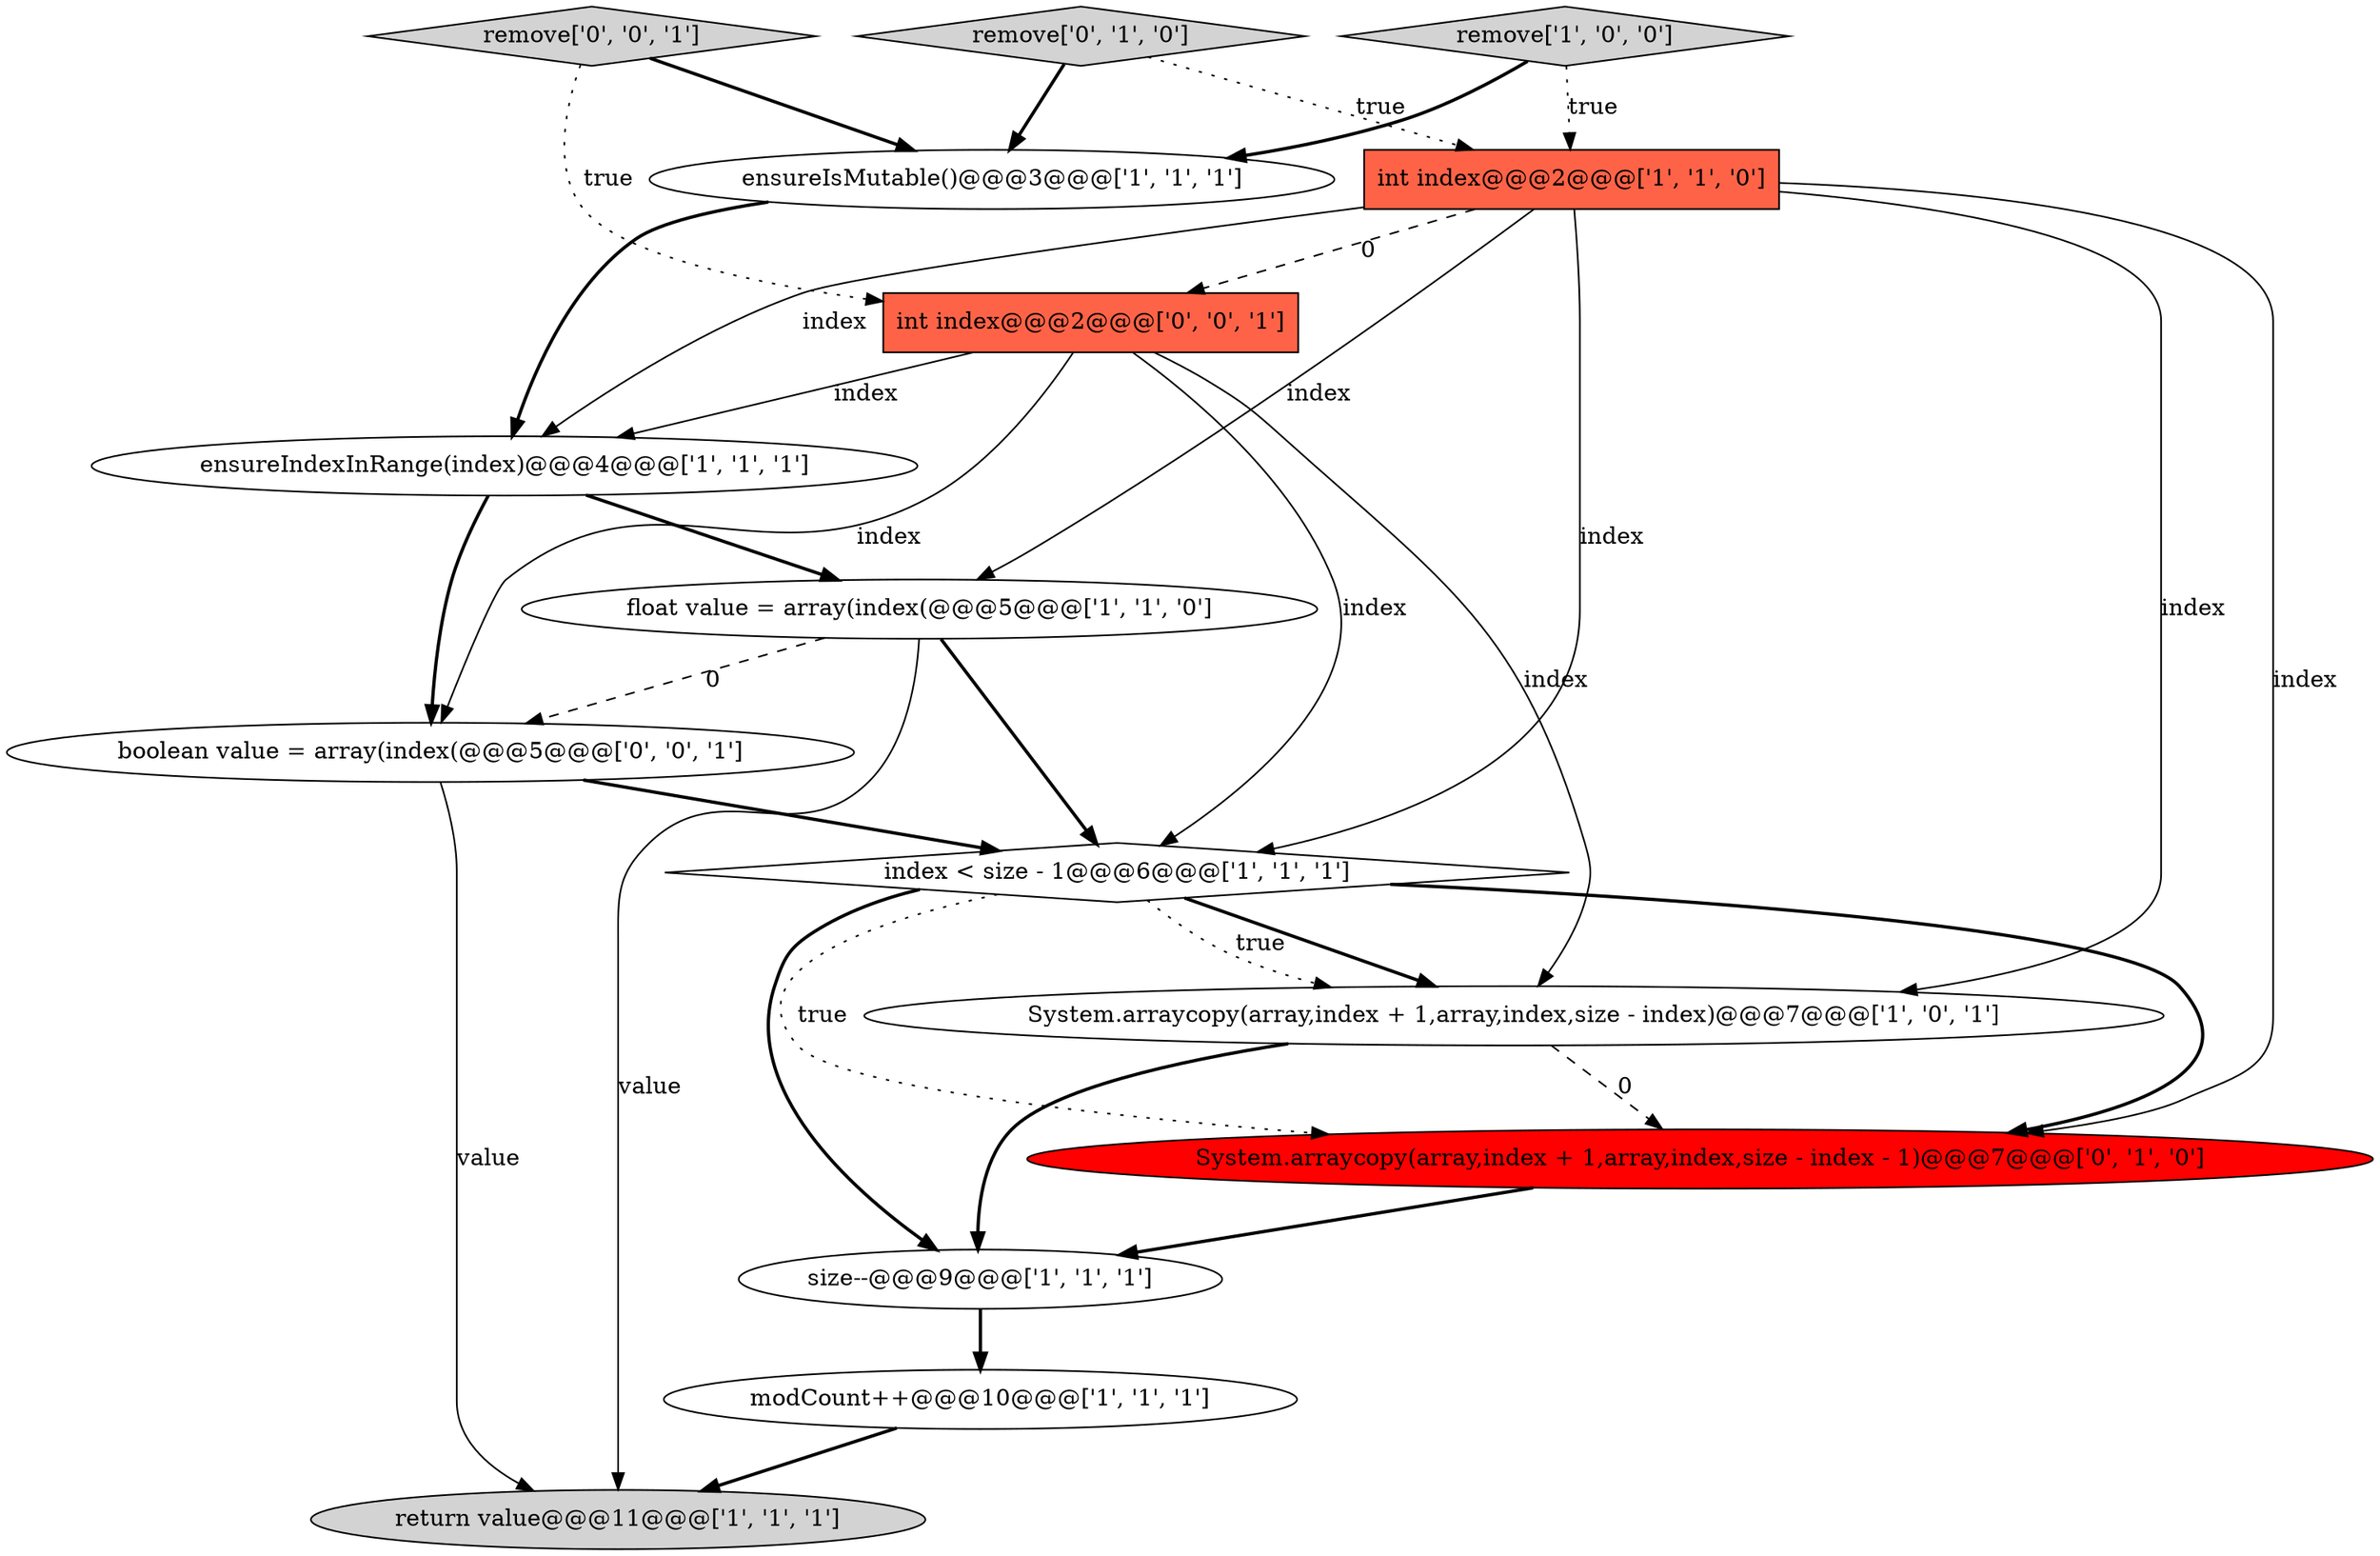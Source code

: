 digraph {
14 [style = filled, label = "int index@@@2@@@['0', '0', '1']", fillcolor = tomato, shape = box image = "AAA0AAABBB3BBB"];
3 [style = filled, label = "System.arraycopy(array,index + 1,array,index,size - index)@@@7@@@['1', '0', '1']", fillcolor = white, shape = ellipse image = "AAA0AAABBB1BBB"];
1 [style = filled, label = "index < size - 1@@@6@@@['1', '1', '1']", fillcolor = white, shape = diamond image = "AAA0AAABBB1BBB"];
0 [style = filled, label = "remove['1', '0', '0']", fillcolor = lightgray, shape = diamond image = "AAA0AAABBB1BBB"];
2 [style = filled, label = "return value@@@11@@@['1', '1', '1']", fillcolor = lightgray, shape = ellipse image = "AAA0AAABBB1BBB"];
4 [style = filled, label = "modCount++@@@10@@@['1', '1', '1']", fillcolor = white, shape = ellipse image = "AAA0AAABBB1BBB"];
6 [style = filled, label = "int index@@@2@@@['1', '1', '0']", fillcolor = tomato, shape = box image = "AAA0AAABBB1BBB"];
9 [style = filled, label = "ensureIsMutable()@@@3@@@['1', '1', '1']", fillcolor = white, shape = ellipse image = "AAA0AAABBB1BBB"];
8 [style = filled, label = "size--@@@9@@@['1', '1', '1']", fillcolor = white, shape = ellipse image = "AAA0AAABBB1BBB"];
11 [style = filled, label = "remove['0', '1', '0']", fillcolor = lightgray, shape = diamond image = "AAA0AAABBB2BBB"];
7 [style = filled, label = "float value = array(index(@@@5@@@['1', '1', '0']", fillcolor = white, shape = ellipse image = "AAA0AAABBB1BBB"];
10 [style = filled, label = "System.arraycopy(array,index + 1,array,index,size - index - 1)@@@7@@@['0', '1', '0']", fillcolor = red, shape = ellipse image = "AAA1AAABBB2BBB"];
5 [style = filled, label = "ensureIndexInRange(index)@@@4@@@['1', '1', '1']", fillcolor = white, shape = ellipse image = "AAA0AAABBB1BBB"];
13 [style = filled, label = "remove['0', '0', '1']", fillcolor = lightgray, shape = diamond image = "AAA0AAABBB3BBB"];
12 [style = filled, label = "boolean value = array(index(@@@5@@@['0', '0', '1']", fillcolor = white, shape = ellipse image = "AAA0AAABBB3BBB"];
6->1 [style = solid, label="index"];
0->9 [style = bold, label=""];
7->1 [style = bold, label=""];
1->8 [style = bold, label=""];
1->10 [style = dotted, label="true"];
14->5 [style = solid, label="index"];
14->12 [style = solid, label="index"];
6->3 [style = solid, label="index"];
14->1 [style = solid, label="index"];
1->3 [style = bold, label=""];
4->2 [style = bold, label=""];
6->14 [style = dashed, label="0"];
11->9 [style = bold, label=""];
12->1 [style = bold, label=""];
0->6 [style = dotted, label="true"];
1->3 [style = dotted, label="true"];
6->10 [style = solid, label="index"];
14->3 [style = solid, label="index"];
10->8 [style = bold, label=""];
5->12 [style = bold, label=""];
7->2 [style = solid, label="value"];
6->5 [style = solid, label="index"];
11->6 [style = dotted, label="true"];
3->8 [style = bold, label=""];
9->5 [style = bold, label=""];
7->12 [style = dashed, label="0"];
5->7 [style = bold, label=""];
6->7 [style = solid, label="index"];
3->10 [style = dashed, label="0"];
13->9 [style = bold, label=""];
8->4 [style = bold, label=""];
13->14 [style = dotted, label="true"];
1->10 [style = bold, label=""];
12->2 [style = solid, label="value"];
}
